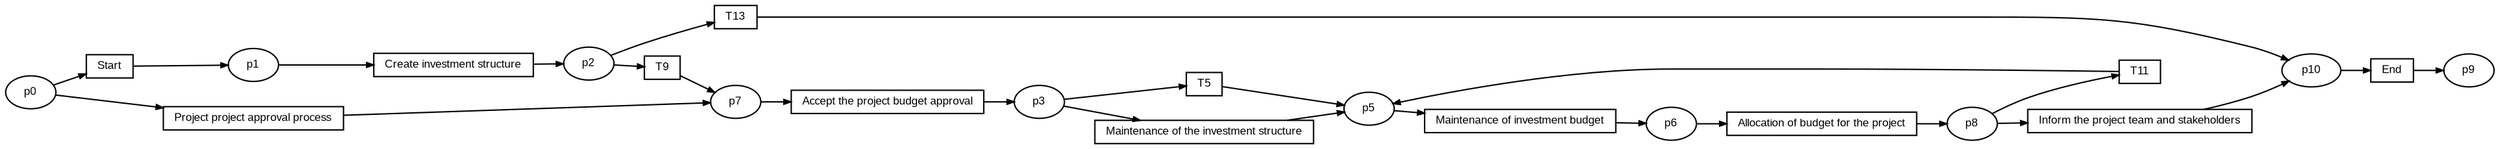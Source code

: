 digraph G {ranksep=".3"; fontsize="8"; remincross=true; margin="0.0,0.0"; fontname="Arial";rankdir="LR"; 
edge [arrowsize="0.5"];
node [height=".2",width=".2",fontname="Arial",fontsize="8"];
t0 [shape="box",label="Start"];
t1 [shape="box",label="Create investment structure"];
t2 [shape="box",label="End"];
t3 [shape="box",label="T11"];
t4 [shape="box",label="Inform the project team and stakeholders"];
t5 [shape="box",label="T13"];
t6 [shape="box",label="Accept the project budget approval"];
t7 [shape="box",label="Project project approval process"];
t8 [shape="box",label="T5"];
t9 [shape="box",label="Maintenance of the investment structure"];
t10 [shape="box",label="Maintenance of investment budget"];
t11 [shape="box",label="Allocation of budget for the project"];
t12 [shape="box",label="T9"];
p0 [shape="oval",label="p0"];
p1 [shape="oval",label="p1"];
p2 [shape="oval",label="p10"];
p3 [shape="oval",label="p2"];
p4 [shape="oval",label="p3"];
p5 [shape="oval",label="p5"];
p6 [shape="oval",label="p6"];
p7 [shape="oval",label="p7"];
p8 [shape="oval",label="p8"];
p9 [shape="oval",label="p9"];
p0 -> t0[label=""];
p5 -> t10[label=""];
t9 -> p5[label=""];
p4 -> t9[label=""];
t10 -> p6[label=""];
p0 -> t7[label=""];
t11 -> p8[label=""];
t1 -> p3[label=""];
t12 -> p7[label=""];
p3 -> t12[label=""];
t4 -> p2[label=""];
p1 -> t1[label=""];
p4 -> t8[label=""];
t2 -> p9[label=""];
t5 -> p2[label=""];
t8 -> p5[label=""];
t6 -> p4[label=""];
p8 -> t3[label=""];
t7 -> p7[label=""];
p6 -> t11[label=""];
p8 -> t4[label=""];
p3 -> t5[label=""];
t3 -> p5[label=""];
p2 -> t2[label=""];
t0 -> p1[label=""];
p7 -> t6[label=""];
}
